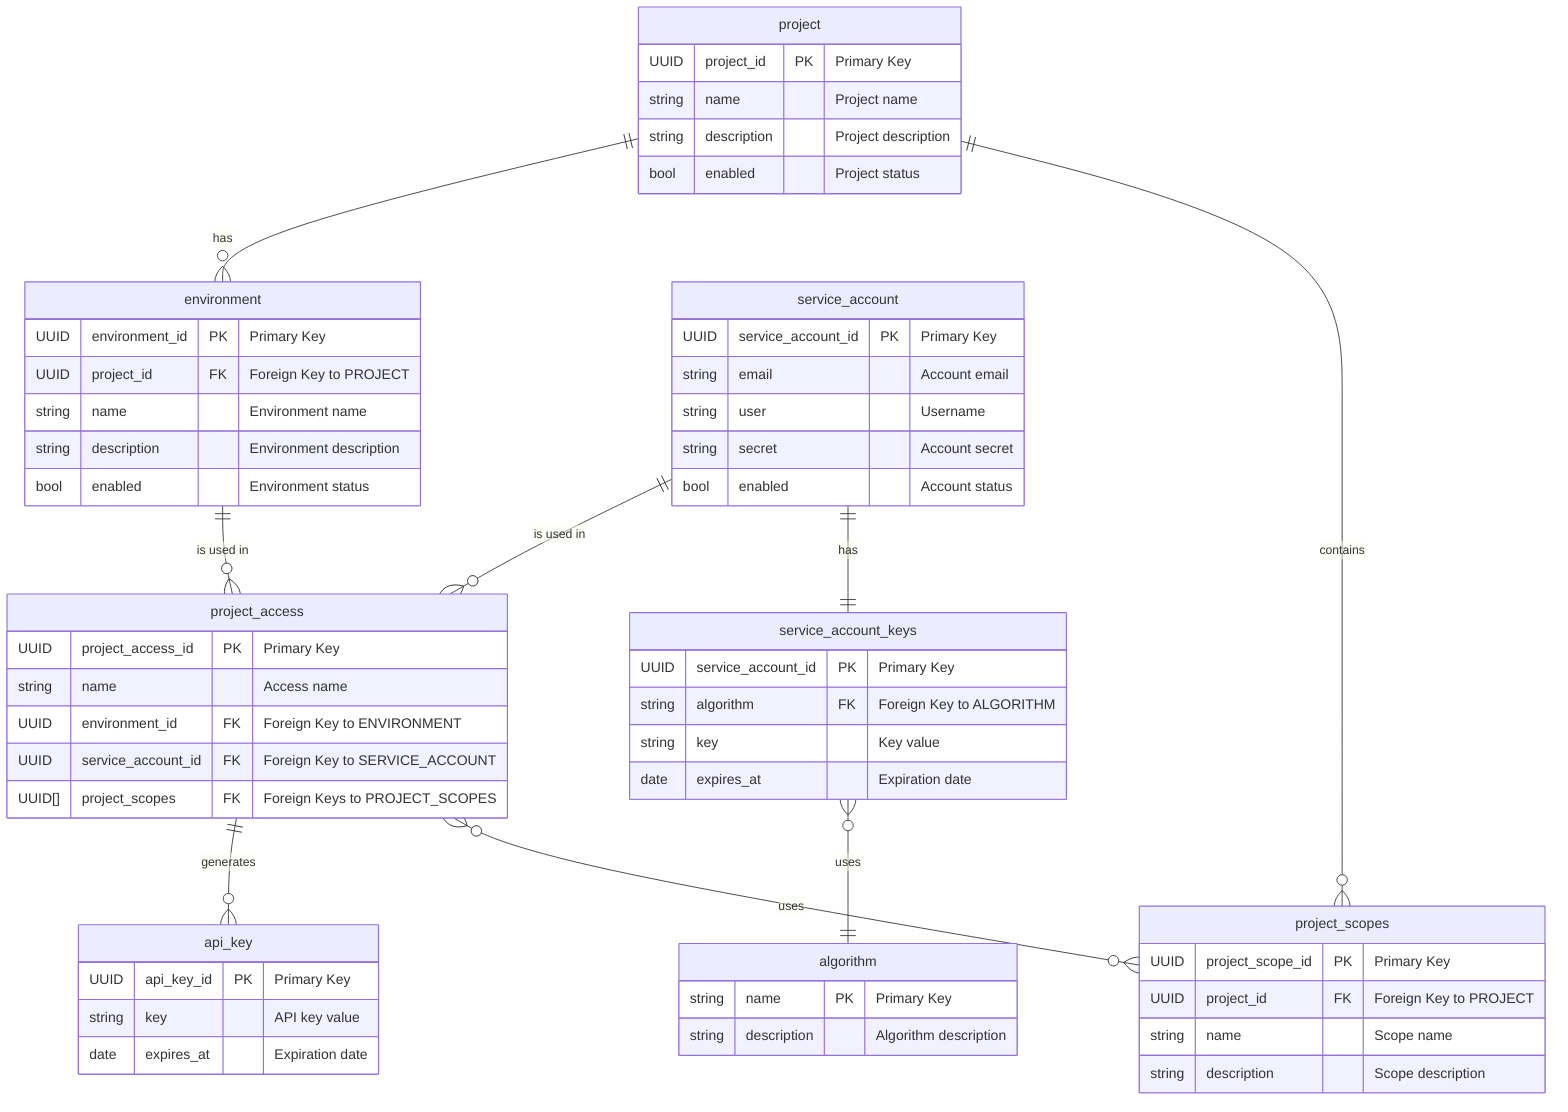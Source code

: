 erDiagram
    algorithm {
        string name PK "Primary Key"
        string description "Algorithm description"
    }

    api_key {
        UUID api_key_id PK "Primary Key"
        string key "API key value"
        date expires_at "Expiration date"
    }

    environment {
        UUID environment_id PK "Primary Key"
        UUID project_id FK "Foreign Key to PROJECT"
        string name "Environment name"
        string description "Environment description"
        bool enabled "Environment status"
    }

    project {
        UUID project_id PK "Primary Key"
        string name "Project name"
        string description "Project description"
        bool enabled "Project status"
    }

    project_access {
        UUID project_access_id PK "Primary Key"
        string name "Access name"
        UUID environment_id FK "Foreign Key to ENVIRONMENT"
        UUID service_account_id FK "Foreign Key to SERVICE_ACCOUNT"
        UUID[] project_scopes FK "Foreign Keys to PROJECT_SCOPES"
    }

    project_scopes {
        UUID project_scope_id PK "Primary Key"
        UUID project_id FK "Foreign Key to PROJECT"
        string name "Scope name"
        string description "Scope description"
    }

    service_account {
        UUID service_account_id PK "Primary Key"
        string email "Account email"
        string user "Username"
        string secret "Account secret"
        bool enabled "Account status"
    }

    service_account_keys {
        UUID service_account_id PK "Primary Key"
        string algorithm FK "Foreign Key to ALGORITHM"
        string key "Key value"
        date expires_at "Expiration date"
    }

    project ||--o{ environment : "has"
    project ||--o{ project_scopes : "contains"
    service_account ||--o{ project_access : "is used in"
    service_account ||--|| service_account_keys : "has"
    environment ||--o{ project_access : "is used in"
    project_access ||--o{ api_key : "generates"
    project_access }o--o{ project_scopes : "uses"
    service_account_keys }o--|| algorithm : "uses"